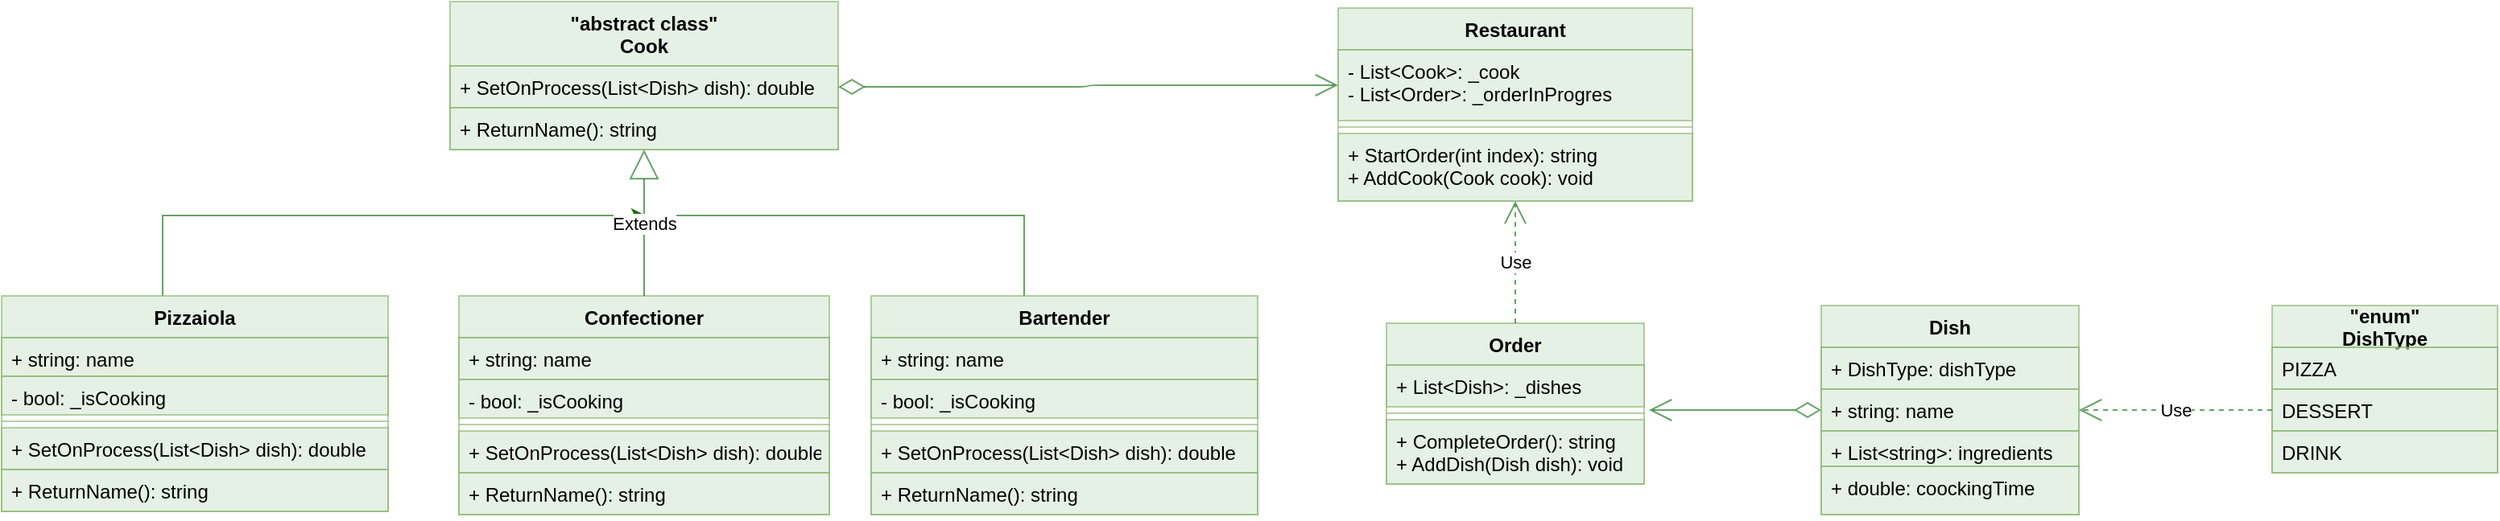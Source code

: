 <mxfile version="14.4.3" type="device"><diagram id="NaJf83qhpKy-YLRbgMzD" name="Сторінка-1"><mxGraphModel dx="1422" dy="814" grid="1" gridSize="10" guides="1" tooltips="1" connect="1" arrows="1" fold="1" page="1" pageScale="1" pageWidth="827" pageHeight="1169" math="0" shadow="0"><root><mxCell id="0"/><mxCell id="1" parent="0"/><mxCell id="y01Yij_qW61OD4Vq1mCh-5" value="Order" style="swimlane;fontStyle=1;align=center;verticalAlign=top;childLayout=stackLayout;horizontal=1;startSize=26;horizontalStack=0;resizeParent=1;resizeParentMax=0;resizeLast=0;collapsible=1;marginBottom=0;fillColor=#d5e8d4;strokeColor=#82b366;opacity=60;" vertex="1" parent="1"><mxGeometry x="870" y="466" width="160" height="100" as="geometry"/></mxCell><mxCell id="y01Yij_qW61OD4Vq1mCh-6" value="+ List&lt;Dish&gt;: _dishes&#10;" style="text;strokeColor=#82b366;fillColor=#d5e8d4;align=left;verticalAlign=top;spacingLeft=4;spacingRight=4;overflow=hidden;rotatable=0;points=[[0,0.5],[1,0.5]];portConstraint=eastwest;opacity=60;" vertex="1" parent="y01Yij_qW61OD4Vq1mCh-5"><mxGeometry y="26" width="160" height="26" as="geometry"/></mxCell><mxCell id="y01Yij_qW61OD4Vq1mCh-7" value="" style="line;strokeWidth=1;fillColor=#d5e8d4;align=left;verticalAlign=middle;spacingTop=-1;spacingLeft=3;spacingRight=3;rotatable=0;labelPosition=right;points=[];portConstraint=eastwest;strokeColor=#82b366;opacity=60;" vertex="1" parent="y01Yij_qW61OD4Vq1mCh-5"><mxGeometry y="52" width="160" height="8" as="geometry"/></mxCell><mxCell id="y01Yij_qW61OD4Vq1mCh-8" value="+ CompleteOrder(): string&#10;+ AddDish(Dish dish): void" style="text;strokeColor=#82b366;fillColor=#d5e8d4;align=left;verticalAlign=top;spacingLeft=4;spacingRight=4;overflow=hidden;rotatable=0;points=[[0,0.5],[1,0.5]];portConstraint=eastwest;opacity=60;" vertex="1" parent="y01Yij_qW61OD4Vq1mCh-5"><mxGeometry y="60" width="160" height="40" as="geometry"/></mxCell><mxCell id="y01Yij_qW61OD4Vq1mCh-21" value="Dish" style="swimlane;fontStyle=1;childLayout=stackLayout;horizontal=1;startSize=26;fillColor=#d5e8d4;horizontalStack=0;resizeParent=1;resizeParentMax=0;resizeLast=0;collapsible=1;marginBottom=0;strokeColor=#82b366;opacity=60;" vertex="1" parent="1"><mxGeometry x="1140" y="455" width="160" height="130" as="geometry"/></mxCell><mxCell id="y01Yij_qW61OD4Vq1mCh-22" value="+ DishType: dishType" style="text;strokeColor=#82b366;fillColor=#d5e8d4;align=left;verticalAlign=top;spacingLeft=4;spacingRight=4;overflow=hidden;rotatable=0;points=[[0,0.5],[1,0.5]];portConstraint=eastwest;opacity=60;" vertex="1" parent="y01Yij_qW61OD4Vq1mCh-21"><mxGeometry y="26" width="160" height="26" as="geometry"/></mxCell><mxCell id="y01Yij_qW61OD4Vq1mCh-23" value="+ string: name" style="text;strokeColor=#82b366;fillColor=#d5e8d4;align=left;verticalAlign=top;spacingLeft=4;spacingRight=4;overflow=hidden;rotatable=0;points=[[0,0.5],[1,0.5]];portConstraint=eastwest;opacity=60;" vertex="1" parent="y01Yij_qW61OD4Vq1mCh-21"><mxGeometry y="52" width="160" height="26" as="geometry"/></mxCell><mxCell id="y01Yij_qW61OD4Vq1mCh-24" value="+ List&lt;string&gt;: ingredients" style="text;strokeColor=#82b366;fillColor=#d5e8d4;align=left;verticalAlign=top;spacingLeft=4;spacingRight=4;overflow=hidden;rotatable=0;points=[[0,0.5],[1,0.5]];portConstraint=eastwest;opacity=60;" vertex="1" parent="y01Yij_qW61OD4Vq1mCh-21"><mxGeometry y="78" width="160" height="22" as="geometry"/></mxCell><mxCell id="y01Yij_qW61OD4Vq1mCh-49" value="+ double: coockingTime" style="text;strokeColor=#82b366;fillColor=#d5e8d4;align=left;verticalAlign=top;spacingLeft=4;spacingRight=4;overflow=hidden;rotatable=0;points=[[0,0.5],[1,0.5]];portConstraint=eastwest;opacity=60;" vertex="1" parent="y01Yij_qW61OD4Vq1mCh-21"><mxGeometry y="100" width="160" height="30" as="geometry"/></mxCell><mxCell id="y01Yij_qW61OD4Vq1mCh-25" value="&quot;enum&quot;&#10;DishType" style="swimlane;fontStyle=1;childLayout=stackLayout;horizontal=1;startSize=26;fillColor=#d5e8d4;horizontalStack=0;resizeParent=1;resizeParentMax=0;resizeLast=0;collapsible=1;marginBottom=0;strokeColor=#82b366;opacity=60;" vertex="1" parent="1"><mxGeometry x="1420" y="455" width="140" height="104" as="geometry"/></mxCell><mxCell id="y01Yij_qW61OD4Vq1mCh-26" value="PIZZA" style="text;strokeColor=#82b366;fillColor=#d5e8d4;align=left;verticalAlign=top;spacingLeft=4;spacingRight=4;overflow=hidden;rotatable=0;points=[[0,0.5],[1,0.5]];portConstraint=eastwest;opacity=60;" vertex="1" parent="y01Yij_qW61OD4Vq1mCh-25"><mxGeometry y="26" width="140" height="26" as="geometry"/></mxCell><mxCell id="y01Yij_qW61OD4Vq1mCh-27" value="DESSERT" style="text;strokeColor=#82b366;fillColor=#d5e8d4;align=left;verticalAlign=top;spacingLeft=4;spacingRight=4;overflow=hidden;rotatable=0;points=[[0,0.5],[1,0.5]];portConstraint=eastwest;opacity=60;" vertex="1" parent="y01Yij_qW61OD4Vq1mCh-25"><mxGeometry y="52" width="140" height="26" as="geometry"/></mxCell><mxCell id="y01Yij_qW61OD4Vq1mCh-28" value="DRINK" style="text;strokeColor=#82b366;fillColor=#d5e8d4;align=left;verticalAlign=top;spacingLeft=4;spacingRight=4;overflow=hidden;rotatable=0;points=[[0,0.5],[1,0.5]];portConstraint=eastwest;opacity=60;" vertex="1" parent="y01Yij_qW61OD4Vq1mCh-25"><mxGeometry y="78" width="140" height="26" as="geometry"/></mxCell><mxCell id="y01Yij_qW61OD4Vq1mCh-76" style="edgeStyle=orthogonalEdgeStyle;rounded=0;orthogonalLoop=1;jettySize=auto;html=1;fillColor=#d5e8d4;opacity=60;strokeColor=#006600;" edge="1" parent="1" source="y01Yij_qW61OD4Vq1mCh-37"><mxGeometry relative="1" as="geometry"><mxPoint x="410" y="399" as="targetPoint"/><Array as="points"><mxPoint x="110" y="399"/></Array></mxGeometry></mxCell><mxCell id="y01Yij_qW61OD4Vq1mCh-37" value="Pizzaiola" style="swimlane;fontStyle=1;align=center;verticalAlign=top;childLayout=stackLayout;horizontal=1;startSize=26;horizontalStack=0;resizeParent=1;resizeParentMax=0;resizeLast=0;collapsible=1;marginBottom=0;fillColor=#d5e8d4;strokeColor=#82b366;opacity=60;" vertex="1" parent="1"><mxGeometry x="10" y="449" width="240" height="134" as="geometry"/></mxCell><mxCell id="y01Yij_qW61OD4Vq1mCh-38" value="+ string: name" style="text;strokeColor=#82b366;fillColor=#d5e8d4;align=left;verticalAlign=top;spacingLeft=4;spacingRight=4;overflow=hidden;rotatable=0;points=[[0,0.5],[1,0.5]];portConstraint=eastwest;opacity=60;" vertex="1" parent="y01Yij_qW61OD4Vq1mCh-37"><mxGeometry y="26" width="240" height="24" as="geometry"/></mxCell><mxCell id="y01Yij_qW61OD4Vq1mCh-64" value="- bool: _isCooking" style="text;strokeColor=#82b366;fillColor=#d5e8d4;align=left;verticalAlign=top;spacingLeft=4;spacingRight=4;overflow=hidden;rotatable=0;points=[[0,0.5],[1,0.5]];portConstraint=eastwest;opacity=60;" vertex="1" parent="y01Yij_qW61OD4Vq1mCh-37"><mxGeometry y="50" width="240" height="24" as="geometry"/></mxCell><mxCell id="y01Yij_qW61OD4Vq1mCh-39" value="" style="line;strokeWidth=1;fillColor=#d5e8d4;align=left;verticalAlign=middle;spacingTop=-1;spacingLeft=3;spacingRight=3;rotatable=0;labelPosition=right;points=[];portConstraint=eastwest;strokeColor=#82b366;opacity=60;" vertex="1" parent="y01Yij_qW61OD4Vq1mCh-37"><mxGeometry y="74" width="240" height="8" as="geometry"/></mxCell><mxCell id="y01Yij_qW61OD4Vq1mCh-40" value="+ SetOnProcess(List&lt;Dish&gt; dish): double" style="text;strokeColor=#82b366;fillColor=#d5e8d4;align=left;verticalAlign=top;spacingLeft=4;spacingRight=4;overflow=hidden;rotatable=0;points=[[0,0.5],[1,0.5]];portConstraint=eastwest;opacity=60;" vertex="1" parent="y01Yij_qW61OD4Vq1mCh-37"><mxGeometry y="82" width="240" height="26" as="geometry"/></mxCell><mxCell id="y01Yij_qW61OD4Vq1mCh-67" value="+ ReturnName(): string" style="text;strokeColor=#82b366;fillColor=#d5e8d4;align=left;verticalAlign=top;spacingLeft=4;spacingRight=4;overflow=hidden;rotatable=0;points=[[0,0.5],[1,0.5]];portConstraint=eastwest;opacity=60;" vertex="1" parent="y01Yij_qW61OD4Vq1mCh-37"><mxGeometry y="108" width="240" height="26" as="geometry"/></mxCell><mxCell id="y01Yij_qW61OD4Vq1mCh-41" value="Confectioner" style="swimlane;fontStyle=1;align=center;verticalAlign=top;childLayout=stackLayout;horizontal=1;startSize=26;horizontalStack=0;resizeParent=1;resizeParentMax=0;resizeLast=0;collapsible=1;marginBottom=0;fillColor=#d5e8d4;strokeColor=#82b366;opacity=60;" vertex="1" parent="1"><mxGeometry x="294" y="449" width="230" height="136" as="geometry"/></mxCell><mxCell id="y01Yij_qW61OD4Vq1mCh-42" value="+ string: name" style="text;strokeColor=#82b366;fillColor=#d5e8d4;align=left;verticalAlign=top;spacingLeft=4;spacingRight=4;overflow=hidden;rotatable=0;points=[[0,0.5],[1,0.5]];portConstraint=eastwest;opacity=60;" vertex="1" parent="y01Yij_qW61OD4Vq1mCh-41"><mxGeometry y="26" width="230" height="26" as="geometry"/></mxCell><mxCell id="y01Yij_qW61OD4Vq1mCh-65" value="- bool: _isCooking" style="text;strokeColor=#82b366;fillColor=#d5e8d4;align=left;verticalAlign=top;spacingLeft=4;spacingRight=4;overflow=hidden;rotatable=0;points=[[0,0.5],[1,0.5]];portConstraint=eastwest;opacity=60;" vertex="1" parent="y01Yij_qW61OD4Vq1mCh-41"><mxGeometry y="52" width="230" height="24" as="geometry"/></mxCell><mxCell id="y01Yij_qW61OD4Vq1mCh-43" value="" style="line;strokeWidth=1;fillColor=#d5e8d4;align=left;verticalAlign=middle;spacingTop=-1;spacingLeft=3;spacingRight=3;rotatable=0;labelPosition=right;points=[];portConstraint=eastwest;strokeColor=#82b366;opacity=60;" vertex="1" parent="y01Yij_qW61OD4Vq1mCh-41"><mxGeometry y="76" width="230" height="8" as="geometry"/></mxCell><mxCell id="y01Yij_qW61OD4Vq1mCh-44" value="+ SetOnProcess(List&lt;Dish&gt; dish): double" style="text;strokeColor=#82b366;fillColor=#d5e8d4;align=left;verticalAlign=top;spacingLeft=4;spacingRight=4;overflow=hidden;rotatable=0;points=[[0,0.5],[1,0.5]];portConstraint=eastwest;opacity=60;" vertex="1" parent="y01Yij_qW61OD4Vq1mCh-41"><mxGeometry y="84" width="230" height="26" as="geometry"/></mxCell><mxCell id="y01Yij_qW61OD4Vq1mCh-68" value="+ ReturnName(): string" style="text;strokeColor=#82b366;fillColor=#d5e8d4;align=left;verticalAlign=top;spacingLeft=4;spacingRight=4;overflow=hidden;rotatable=0;points=[[0,0.5],[1,0.5]];portConstraint=eastwest;opacity=60;" vertex="1" parent="y01Yij_qW61OD4Vq1mCh-41"><mxGeometry y="110" width="230" height="26" as="geometry"/></mxCell><mxCell id="y01Yij_qW61OD4Vq1mCh-75" style="edgeStyle=orthogonalEdgeStyle;rounded=0;orthogonalLoop=1;jettySize=auto;html=1;fillColor=#d5e8d4;opacity=60;strokeColor=#006600;" edge="1" parent="1" source="y01Yij_qW61OD4Vq1mCh-45"><mxGeometry relative="1" as="geometry"><mxPoint x="410" y="399" as="targetPoint"/><Array as="points"><mxPoint x="645" y="399"/><mxPoint x="390" y="399"/></Array></mxGeometry></mxCell><mxCell id="y01Yij_qW61OD4Vq1mCh-45" value="Bartender" style="swimlane;fontStyle=1;align=center;verticalAlign=top;childLayout=stackLayout;horizontal=1;startSize=26;horizontalStack=0;resizeParent=1;resizeParentMax=0;resizeLast=0;collapsible=1;marginBottom=0;fillColor=#d5e8d4;strokeColor=#82b366;opacity=60;" vertex="1" parent="1"><mxGeometry x="550" y="449" width="240" height="136" as="geometry"/></mxCell><mxCell id="y01Yij_qW61OD4Vq1mCh-46" value="+ string: name" style="text;strokeColor=#82b366;fillColor=#d5e8d4;align=left;verticalAlign=top;spacingLeft=4;spacingRight=4;overflow=hidden;rotatable=0;points=[[0,0.5],[1,0.5]];portConstraint=eastwest;opacity=60;" vertex="1" parent="y01Yij_qW61OD4Vq1mCh-45"><mxGeometry y="26" width="240" height="26" as="geometry"/></mxCell><mxCell id="y01Yij_qW61OD4Vq1mCh-66" value="- bool: _isCooking" style="text;strokeColor=#82b366;fillColor=#d5e8d4;align=left;verticalAlign=top;spacingLeft=4;spacingRight=4;overflow=hidden;rotatable=0;points=[[0,0.5],[1,0.5]];portConstraint=eastwest;opacity=60;" vertex="1" parent="y01Yij_qW61OD4Vq1mCh-45"><mxGeometry y="52" width="240" height="24" as="geometry"/></mxCell><mxCell id="y01Yij_qW61OD4Vq1mCh-47" value="" style="line;strokeWidth=1;fillColor=#d5e8d4;align=left;verticalAlign=middle;spacingTop=-1;spacingLeft=3;spacingRight=3;rotatable=0;labelPosition=right;points=[];portConstraint=eastwest;strokeColor=#82b366;opacity=60;" vertex="1" parent="y01Yij_qW61OD4Vq1mCh-45"><mxGeometry y="76" width="240" height="8" as="geometry"/></mxCell><mxCell id="y01Yij_qW61OD4Vq1mCh-48" value="+ SetOnProcess(List&lt;Dish&gt; dish): double" style="text;strokeColor=#82b366;fillColor=#d5e8d4;align=left;verticalAlign=top;spacingLeft=4;spacingRight=4;overflow=hidden;rotatable=0;points=[[0,0.5],[1,0.5]];portConstraint=eastwest;opacity=60;" vertex="1" parent="y01Yij_qW61OD4Vq1mCh-45"><mxGeometry y="84" width="240" height="26" as="geometry"/></mxCell><mxCell id="y01Yij_qW61OD4Vq1mCh-69" value="+ ReturnName(): string" style="text;strokeColor=#82b366;fillColor=#d5e8d4;align=left;verticalAlign=top;spacingLeft=4;spacingRight=4;overflow=hidden;rotatable=0;points=[[0,0.5],[1,0.5]];portConstraint=eastwest;opacity=60;" vertex="1" parent="y01Yij_qW61OD4Vq1mCh-45"><mxGeometry y="110" width="240" height="26" as="geometry"/></mxCell><mxCell id="y01Yij_qW61OD4Vq1mCh-50" value="Restaurant" style="swimlane;fontStyle=1;align=center;verticalAlign=top;childLayout=stackLayout;horizontal=1;startSize=26;horizontalStack=0;resizeParent=1;resizeParentMax=0;resizeLast=0;collapsible=1;marginBottom=0;fillColor=#d5e8d4;strokeColor=#82b366;opacity=60;" vertex="1" parent="1"><mxGeometry x="840" y="270" width="220" height="120" as="geometry"/></mxCell><mxCell id="y01Yij_qW61OD4Vq1mCh-51" value="- List&lt;Cook&gt;: _cook&#10;- List&lt;Order&gt;: _orderInProgres" style="text;strokeColor=#82b366;fillColor=#d5e8d4;align=left;verticalAlign=top;spacingLeft=4;spacingRight=4;overflow=hidden;rotatable=0;points=[[0,0.5],[1,0.5]];portConstraint=eastwest;opacity=60;" vertex="1" parent="y01Yij_qW61OD4Vq1mCh-50"><mxGeometry y="26" width="220" height="44" as="geometry"/></mxCell><mxCell id="y01Yij_qW61OD4Vq1mCh-52" value="" style="line;strokeWidth=1;fillColor=#d5e8d4;align=left;verticalAlign=middle;spacingTop=-1;spacingLeft=3;spacingRight=3;rotatable=0;labelPosition=right;points=[];portConstraint=eastwest;strokeColor=#82b366;opacity=60;" vertex="1" parent="y01Yij_qW61OD4Vq1mCh-50"><mxGeometry y="70" width="220" height="8" as="geometry"/></mxCell><mxCell id="y01Yij_qW61OD4Vq1mCh-53" value="+ StartOrder(int index): string&#10;+ AddCook(Cook cook): void" style="text;strokeColor=#82b366;fillColor=#d5e8d4;align=left;verticalAlign=top;spacingLeft=4;spacingRight=4;overflow=hidden;rotatable=0;points=[[0,0.5],[1,0.5]];portConstraint=eastwest;opacity=60;" vertex="1" parent="y01Yij_qW61OD4Vq1mCh-50"><mxGeometry y="78" width="220" height="42" as="geometry"/></mxCell><mxCell id="y01Yij_qW61OD4Vq1mCh-60" value="&quot;abstract class&quot;&#10;Cook" style="swimlane;fontStyle=1;childLayout=stackLayout;horizontal=1;startSize=40;fillColor=#d5e8d4;horizontalStack=0;resizeParent=1;resizeParentMax=0;resizeLast=0;collapsible=1;marginBottom=0;strokeColor=#82b366;opacity=60;" vertex="1" parent="1"><mxGeometry x="288.5" y="266" width="241" height="92" as="geometry"/></mxCell><mxCell id="y01Yij_qW61OD4Vq1mCh-61" value="+ SetOnProcess(List&lt;Dish&gt; dish): double" style="text;strokeColor=#82b366;fillColor=#d5e8d4;align=left;verticalAlign=top;spacingLeft=4;spacingRight=4;overflow=hidden;rotatable=0;points=[[0,0.5],[1,0.5]];portConstraint=eastwest;opacity=60;" vertex="1" parent="y01Yij_qW61OD4Vq1mCh-60"><mxGeometry y="40" width="241" height="26" as="geometry"/></mxCell><mxCell id="y01Yij_qW61OD4Vq1mCh-62" value="+ ReturnName(): string" style="text;strokeColor=#82b366;fillColor=#d5e8d4;align=left;verticalAlign=top;spacingLeft=4;spacingRight=4;overflow=hidden;rotatable=0;points=[[0,0.5],[1,0.5]];portConstraint=eastwest;opacity=60;" vertex="1" parent="y01Yij_qW61OD4Vq1mCh-60"><mxGeometry y="66" width="241" height="26" as="geometry"/></mxCell><mxCell id="y01Yij_qW61OD4Vq1mCh-72" value="Extends" style="endArrow=block;endSize=16;endFill=0;html=1;exitX=0.5;exitY=0;exitDx=0;exitDy=0;fillColor=#d5e8d4;opacity=60;strokeColor=#006600;" edge="1" parent="1" source="y01Yij_qW61OD4Vq1mCh-41" target="y01Yij_qW61OD4Vq1mCh-62"><mxGeometry width="160" relative="1" as="geometry"><mxPoint x="290" y="199" as="sourcePoint"/><mxPoint x="378" y="353" as="targetPoint"/></mxGeometry></mxCell><mxCell id="y01Yij_qW61OD4Vq1mCh-80" value="" style="endArrow=open;html=1;endSize=12;startArrow=diamondThin;startSize=14;startFill=0;edgeStyle=orthogonalEdgeStyle;align=left;verticalAlign=bottom;exitX=1;exitY=0.5;exitDx=0;exitDy=0;entryX=0;entryY=0.5;entryDx=0;entryDy=0;fillColor=#d5e8d4;opacity=60;strokeColor=#006600;" edge="1" parent="1" source="y01Yij_qW61OD4Vq1mCh-61" target="y01Yij_qW61OD4Vq1mCh-51"><mxGeometry x="-0.676" y="39" relative="1" as="geometry"><mxPoint x="590" y="311.5" as="sourcePoint"/><mxPoint x="750" y="311.5" as="targetPoint"/><mxPoint x="1" as="offset"/></mxGeometry></mxCell><mxCell id="y01Yij_qW61OD4Vq1mCh-81" value="Use" style="endArrow=open;endSize=12;dashed=1;html=1;exitX=0;exitY=0.5;exitDx=0;exitDy=0;entryX=1;entryY=0.5;entryDx=0;entryDy=0;fillColor=#d5e8d4;opacity=60;strokeColor=#006600;" edge="1" parent="1" source="y01Yij_qW61OD4Vq1mCh-27" target="y01Yij_qW61OD4Vq1mCh-23"><mxGeometry width="160" relative="1" as="geometry"><mxPoint x="1350" y="665" as="sourcePoint"/><mxPoint x="1510" y="665" as="targetPoint"/></mxGeometry></mxCell><mxCell id="y01Yij_qW61OD4Vq1mCh-84" value="" style="endArrow=open;html=1;endSize=12;startArrow=diamondThin;startSize=14;startFill=0;edgeStyle=orthogonalEdgeStyle;align=left;verticalAlign=bottom;exitX=0;exitY=0.5;exitDx=0;exitDy=0;entryX=1.019;entryY=1.077;entryDx=0;entryDy=0;entryPerimeter=0;fillColor=#d5e8d4;opacity=60;strokeColor=#006600;" edge="1" parent="1" source="y01Yij_qW61OD4Vq1mCh-23" target="y01Yij_qW61OD4Vq1mCh-6"><mxGeometry x="-0.381" y="30" relative="1" as="geometry"><mxPoint x="870" y="430" as="sourcePoint"/><mxPoint x="1030" y="430" as="targetPoint"/><mxPoint as="offset"/></mxGeometry></mxCell><mxCell id="y01Yij_qW61OD4Vq1mCh-85" value="Use" style="endArrow=open;endSize=12;dashed=1;html=1;exitX=0.5;exitY=0;exitDx=0;exitDy=0;fillColor=#d5e8d4;opacity=60;strokeColor=#006600;" edge="1" parent="1" source="y01Yij_qW61OD4Vq1mCh-5" target="y01Yij_qW61OD4Vq1mCh-53"><mxGeometry width="160" relative="1" as="geometry"><mxPoint x="1130" y="370" as="sourcePoint"/><mxPoint x="1290" y="370" as="targetPoint"/></mxGeometry></mxCell></root></mxGraphModel></diagram></mxfile>